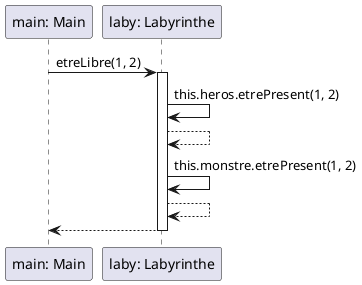 @startuml
participant "main: Main" as main
participant "laby: Labyrinthe" as laby

main -> laby : etreLibre(1, 2)

activate laby
    laby -> laby : this.heros.etrePresent(1, 2)
    laby --> laby
    laby -> laby : this.monstre.etrePresent(1, 2)
    laby --> laby
    main <-- laby
deactivate laby

@enduml